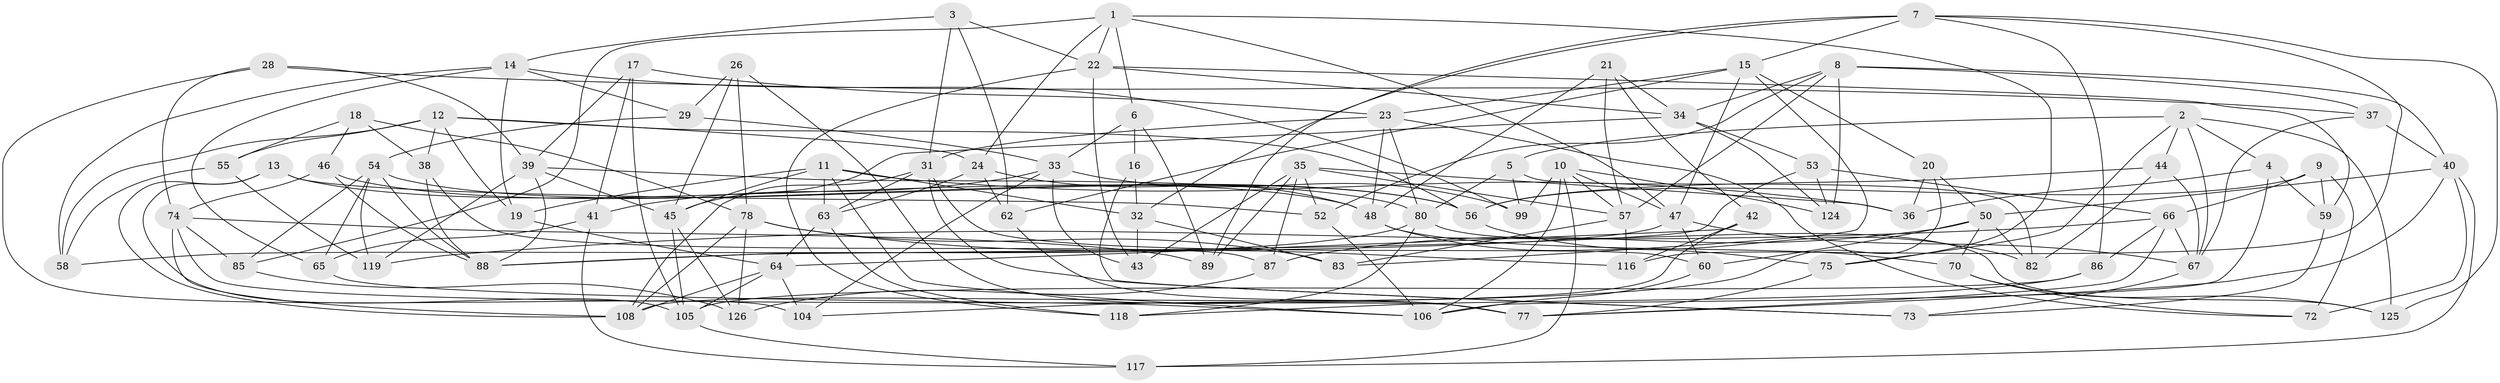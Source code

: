 // Generated by graph-tools (version 1.1) at 2025/52/02/27/25 19:52:28]
// undirected, 88 vertices, 212 edges
graph export_dot {
graph [start="1"]
  node [color=gray90,style=filled];
  1 [super="+61"];
  2 [super="+51"];
  3;
  4;
  5;
  6;
  7 [super="+25"];
  8 [super="+113"];
  9;
  10 [super="+30"];
  11 [super="+49"];
  12 [super="+91"];
  13;
  14 [super="+76"];
  15 [super="+27"];
  16;
  17;
  18;
  19;
  20;
  21;
  22 [super="+122"];
  23 [super="+107"];
  24 [super="+90"];
  26;
  28;
  29;
  31 [super="+93"];
  32 [super="+110"];
  33 [super="+98"];
  34 [super="+102"];
  35 [super="+121"];
  36;
  37;
  38;
  39 [super="+81"];
  40 [super="+84"];
  41;
  42;
  43;
  44;
  45 [super="+71"];
  46;
  47 [super="+115"];
  48 [super="+69"];
  50 [super="+94"];
  52;
  53;
  54 [super="+95"];
  55;
  56 [super="+68"];
  57 [super="+112"];
  58;
  59;
  60;
  62;
  63 [super="+109"];
  64 [super="+79"];
  65;
  66 [super="+103"];
  67 [super="+92"];
  70;
  72;
  73;
  74 [super="+100"];
  75;
  77 [super="+101"];
  78 [super="+114"];
  80 [super="+96"];
  82;
  83;
  85;
  86;
  87;
  88 [super="+97"];
  89;
  99;
  104;
  105 [super="+123"];
  106 [super="+120"];
  108 [super="+111"];
  116;
  117;
  118;
  119;
  124;
  125;
  126;
  1 -- 85;
  1 -- 6;
  1 -- 24;
  1 -- 75;
  1 -- 22;
  1 -- 47;
  2 -- 5;
  2 -- 4;
  2 -- 75;
  2 -- 67;
  2 -- 44;
  2 -- 125;
  3 -- 62;
  3 -- 31;
  3 -- 22;
  3 -- 14;
  4 -- 59;
  4 -- 36;
  4 -- 106;
  5 -- 80;
  5 -- 99;
  5 -- 82;
  6 -- 33;
  6 -- 89;
  6 -- 16;
  7 -- 86;
  7 -- 15;
  7 -- 116;
  7 -- 32;
  7 -- 89;
  7 -- 125;
  8 -- 124;
  8 -- 52;
  8 -- 34;
  8 -- 40;
  8 -- 37;
  8 -- 57;
  9 -- 72;
  9 -- 59;
  9 -- 66;
  9 -- 56;
  10 -- 99;
  10 -- 117;
  10 -- 124;
  10 -- 106;
  10 -- 47;
  10 -- 57;
  11 -- 63;
  11 -- 32;
  11 -- 19;
  11 -- 106;
  11 -- 36;
  11 -- 45;
  12 -- 58;
  12 -- 38;
  12 -- 55;
  12 -- 56;
  12 -- 24;
  12 -- 19;
  13 -- 52;
  13 -- 105;
  13 -- 108;
  13 -- 48;
  14 -- 58;
  14 -- 19;
  14 -- 65;
  14 -- 99;
  14 -- 29;
  15 -- 83;
  15 -- 62;
  15 -- 47;
  15 -- 23;
  15 -- 20;
  16 -- 32 [weight=2];
  16 -- 73;
  17 -- 41;
  17 -- 39;
  17 -- 105;
  17 -- 23;
  18 -- 55;
  18 -- 38;
  18 -- 46;
  18 -- 78;
  19 -- 64;
  20 -- 104;
  20 -- 36;
  20 -- 50;
  21 -- 57;
  21 -- 42;
  21 -- 48;
  21 -- 34;
  22 -- 59;
  22 -- 118;
  22 -- 34;
  22 -- 43;
  23 -- 72;
  23 -- 31;
  23 -- 48;
  23 -- 80;
  24 -- 63 [weight=2];
  24 -- 48;
  24 -- 62;
  26 -- 29;
  26 -- 45;
  26 -- 78;
  26 -- 77;
  28 -- 104;
  28 -- 37;
  28 -- 39;
  28 -- 74;
  29 -- 54;
  29 -- 33;
  31 -- 73;
  31 -- 108;
  31 -- 60;
  31 -- 63;
  32 -- 83;
  32 -- 43;
  33 -- 104;
  33 -- 99;
  33 -- 43;
  33 -- 41;
  34 -- 45;
  34 -- 124;
  34 -- 53;
  35 -- 87;
  35 -- 52;
  35 -- 89;
  35 -- 57;
  35 -- 43;
  35 -- 36;
  37 -- 67;
  37 -- 40;
  38 -- 87;
  38 -- 88;
  39 -- 45;
  39 -- 80;
  39 -- 88;
  39 -- 119;
  40 -- 117;
  40 -- 72;
  40 -- 77;
  40 -- 50;
  41 -- 117;
  41 -- 65;
  42 -- 116;
  42 -- 64;
  42 -- 108;
  44 -- 67;
  44 -- 82;
  44 -- 56;
  45 -- 105;
  45 -- 126;
  46 -- 88;
  46 -- 56;
  46 -- 74;
  47 -- 58;
  47 -- 67;
  47 -- 60;
  48 -- 70;
  48 -- 75;
  50 -- 87;
  50 -- 82;
  50 -- 60;
  50 -- 70;
  52 -- 106;
  53 -- 88;
  53 -- 66;
  53 -- 124;
  54 -- 85;
  54 -- 88;
  54 -- 65;
  54 -- 119;
  54 -- 56;
  55 -- 58;
  55 -- 119;
  56 -- 82;
  57 -- 116;
  57 -- 83;
  59 -- 73;
  60 -- 106;
  62 -- 77;
  63 -- 118;
  63 -- 64;
  64 -- 108;
  64 -- 105;
  64 -- 104;
  65 -- 106;
  66 -- 119;
  66 -- 86;
  66 -- 67;
  66 -- 77;
  67 -- 73;
  70 -- 125;
  70 -- 72;
  74 -- 85;
  74 -- 77;
  74 -- 108;
  74 -- 89;
  75 -- 77;
  78 -- 83;
  78 -- 116;
  78 -- 126;
  78 -- 108;
  80 -- 88;
  80 -- 125;
  80 -- 118;
  85 -- 126;
  86 -- 118;
  86 -- 105;
  87 -- 126;
  105 -- 117;
}
